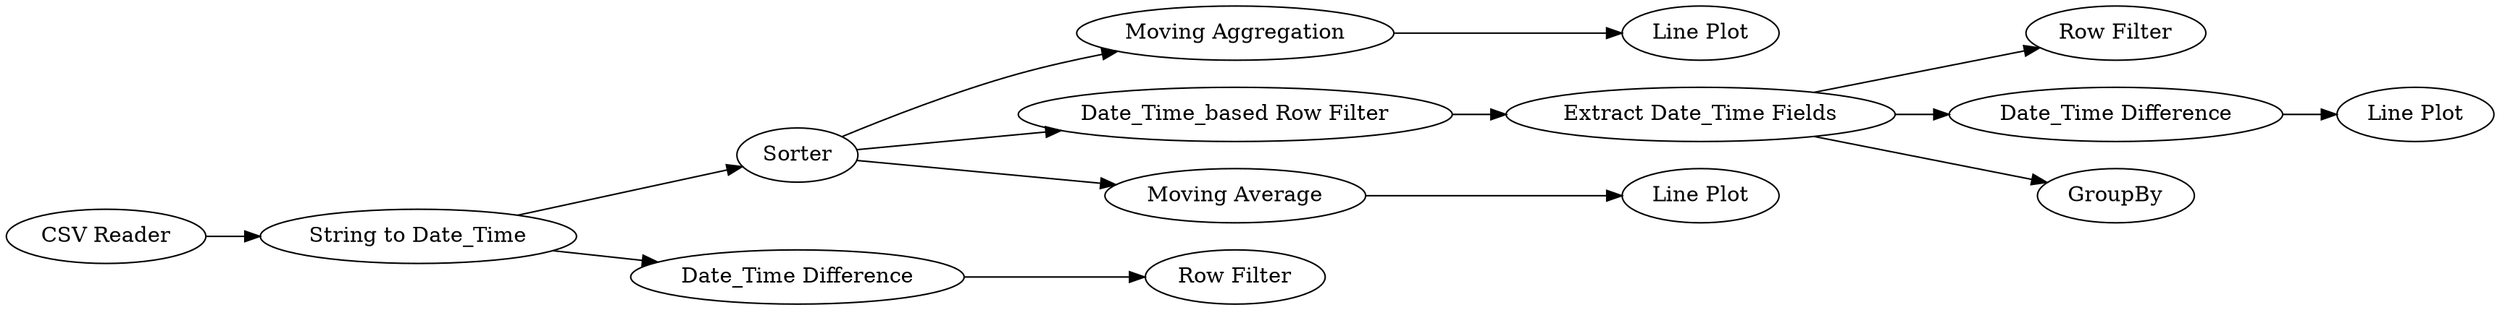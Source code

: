 digraph {
	"-6455055149684877781_59" [label="Line Plot"]
	"-6455055149684877781_23" [label="Moving Aggregation"]
	"-6455055149684877781_58" [label="Line Plot"]
	"-6455055149684877781_51" [label=Sorter]
	"-6455055149684877781_33" [label="Date_Time Difference"]
	"-6455055149684877781_18" [label="Row Filter"]
	"-6455055149684877781_57" [label="Line Plot"]
	"-6455055149684877781_31" [label="Date_Time_based Row Filter"]
	"-6455055149684877781_55" [label="Extract Date_Time Fields"]
	"-6455055149684877781_35" [label="CSV Reader"]
	"-6455055149684877781_29" [label="String to Date_Time"]
	"-6455055149684877781_11" [label="Row Filter"]
	"-6455055149684877781_34" [label="Date_Time Difference"]
	"-6455055149684877781_19" [label="Moving Average"]
	"-6455055149684877781_16" [label=GroupBy]
	"-6455055149684877781_51" -> "-6455055149684877781_19"
	"-6455055149684877781_29" -> "-6455055149684877781_33"
	"-6455055149684877781_55" -> "-6455055149684877781_34"
	"-6455055149684877781_55" -> "-6455055149684877781_11"
	"-6455055149684877781_55" -> "-6455055149684877781_16"
	"-6455055149684877781_31" -> "-6455055149684877781_55"
	"-6455055149684877781_23" -> "-6455055149684877781_58"
	"-6455055149684877781_33" -> "-6455055149684877781_18"
	"-6455055149684877781_19" -> "-6455055149684877781_59"
	"-6455055149684877781_29" -> "-6455055149684877781_51"
	"-6455055149684877781_51" -> "-6455055149684877781_23"
	"-6455055149684877781_34" -> "-6455055149684877781_57"
	"-6455055149684877781_35" -> "-6455055149684877781_29"
	"-6455055149684877781_51" -> "-6455055149684877781_31"
	rankdir=LR
}

